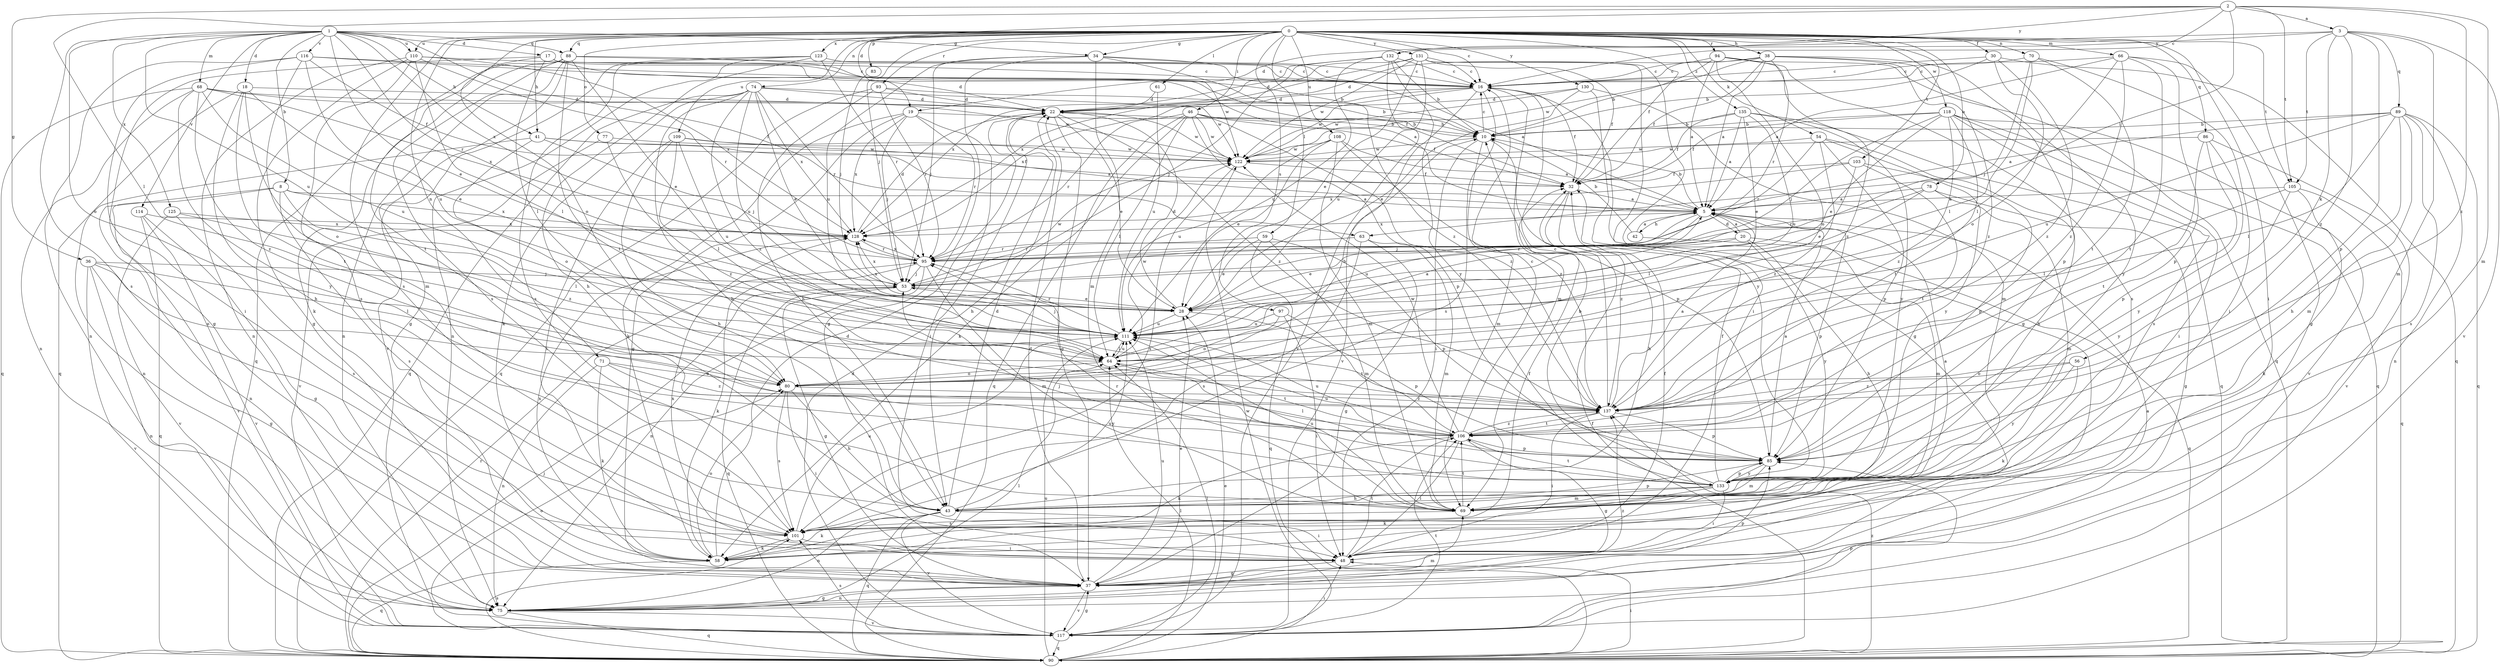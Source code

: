 strict digraph  {
0;
1;
2;
3;
5;
8;
10;
16;
17;
18;
19;
20;
22;
28;
30;
32;
34;
36;
37;
38;
41;
42;
43;
46;
48;
53;
54;
56;
58;
59;
61;
63;
64;
66;
68;
69;
70;
71;
74;
75;
77;
78;
80;
83;
85;
86;
88;
89;
90;
93;
94;
95;
97;
101;
103;
105;
106;
108;
109;
110;
111;
114;
116;
117;
118;
122;
123;
125;
128;
130;
131;
132;
133;
135;
137;
0 -> 16  [label=c];
0 -> 30  [label=f];
0 -> 32  [label=f];
0 -> 34  [label=g];
0 -> 38  [label=h];
0 -> 41  [label=h];
0 -> 46  [label=i];
0 -> 48  [label=i];
0 -> 53  [label=j];
0 -> 54  [label=k];
0 -> 59  [label=l];
0 -> 61  [label=l];
0 -> 66  [label=m];
0 -> 70  [label=n];
0 -> 71  [label=n];
0 -> 74  [label=n];
0 -> 77  [label=o];
0 -> 78  [label=o];
0 -> 80  [label=o];
0 -> 83  [label=p];
0 -> 86  [label=q];
0 -> 88  [label=q];
0 -> 93  [label=r];
0 -> 94  [label=r];
0 -> 97  [label=s];
0 -> 101  [label=s];
0 -> 103  [label=t];
0 -> 105  [label=t];
0 -> 108  [label=u];
0 -> 109  [label=u];
0 -> 110  [label=u];
0 -> 118  [label=w];
0 -> 123  [label=x];
0 -> 130  [label=y];
0 -> 131  [label=y];
0 -> 135  [label=z];
1 -> 8  [label=b];
1 -> 17  [label=d];
1 -> 18  [label=d];
1 -> 28  [label=e];
1 -> 34  [label=g];
1 -> 41  [label=h];
1 -> 63  [label=l];
1 -> 68  [label=m];
1 -> 80  [label=o];
1 -> 88  [label=q];
1 -> 95  [label=r];
1 -> 101  [label=s];
1 -> 110  [label=u];
1 -> 111  [label=u];
1 -> 114  [label=v];
1 -> 116  [label=v];
1 -> 125  [label=x];
1 -> 128  [label=x];
2 -> 3  [label=a];
2 -> 16  [label=c];
2 -> 19  [label=d];
2 -> 36  [label=g];
2 -> 63  [label=l];
2 -> 64  [label=l];
2 -> 69  [label=m];
2 -> 105  [label=t];
2 -> 132  [label=y];
2 -> 137  [label=z];
3 -> 19  [label=d];
3 -> 56  [label=k];
3 -> 69  [label=m];
3 -> 85  [label=p];
3 -> 89  [label=q];
3 -> 105  [label=t];
3 -> 117  [label=v];
3 -> 132  [label=y];
3 -> 137  [label=z];
5 -> 10  [label=b];
5 -> 20  [label=d];
5 -> 42  [label=h];
5 -> 53  [label=j];
5 -> 85  [label=p];
5 -> 111  [label=u];
5 -> 128  [label=x];
8 -> 5  [label=a];
8 -> 75  [label=n];
8 -> 101  [label=s];
8 -> 117  [label=v];
8 -> 128  [label=x];
8 -> 137  [label=z];
10 -> 16  [label=c];
10 -> 48  [label=i];
10 -> 69  [label=m];
10 -> 85  [label=p];
10 -> 122  [label=w];
16 -> 22  [label=d];
16 -> 32  [label=f];
16 -> 37  [label=g];
16 -> 69  [label=m];
16 -> 101  [label=s];
16 -> 117  [label=v];
16 -> 122  [label=w];
16 -> 128  [label=x];
17 -> 5  [label=a];
17 -> 10  [label=b];
17 -> 16  [label=c];
17 -> 32  [label=f];
17 -> 37  [label=g];
17 -> 64  [label=l];
17 -> 106  [label=t];
18 -> 22  [label=d];
18 -> 28  [label=e];
18 -> 43  [label=h];
18 -> 80  [label=o];
18 -> 90  [label=q];
18 -> 106  [label=t];
19 -> 10  [label=b];
19 -> 37  [label=g];
19 -> 48  [label=i];
19 -> 53  [label=j];
19 -> 58  [label=k];
19 -> 95  [label=r];
19 -> 128  [label=x];
20 -> 5  [label=a];
20 -> 28  [label=e];
20 -> 43  [label=h];
20 -> 69  [label=m];
20 -> 95  [label=r];
20 -> 133  [label=y];
22 -> 10  [label=b];
22 -> 28  [label=e];
22 -> 37  [label=g];
22 -> 43  [label=h];
22 -> 122  [label=w];
22 -> 137  [label=z];
28 -> 22  [label=d];
28 -> 85  [label=p];
28 -> 111  [label=u];
28 -> 128  [label=x];
30 -> 10  [label=b];
30 -> 16  [label=c];
30 -> 80  [label=o];
30 -> 90  [label=q];
30 -> 137  [label=z];
32 -> 5  [label=a];
32 -> 43  [label=h];
32 -> 137  [label=z];
34 -> 5  [label=a];
34 -> 16  [label=c];
34 -> 37  [label=g];
34 -> 53  [label=j];
34 -> 69  [label=m];
34 -> 111  [label=u];
34 -> 137  [label=z];
36 -> 37  [label=g];
36 -> 53  [label=j];
36 -> 64  [label=l];
36 -> 75  [label=n];
36 -> 80  [label=o];
36 -> 117  [label=v];
37 -> 22  [label=d];
37 -> 28  [label=e];
37 -> 75  [label=n];
37 -> 85  [label=p];
37 -> 111  [label=u];
37 -> 117  [label=v];
38 -> 5  [label=a];
38 -> 16  [label=c];
38 -> 22  [label=d];
38 -> 32  [label=f];
38 -> 85  [label=p];
38 -> 95  [label=r];
38 -> 122  [label=w];
38 -> 133  [label=y];
38 -> 137  [label=z];
41 -> 32  [label=f];
41 -> 53  [label=j];
41 -> 75  [label=n];
41 -> 80  [label=o];
41 -> 122  [label=w];
42 -> 5  [label=a];
42 -> 10  [label=b];
42 -> 90  [label=q];
43 -> 22  [label=d];
43 -> 48  [label=i];
43 -> 58  [label=k];
43 -> 75  [label=n];
43 -> 85  [label=p];
43 -> 90  [label=q];
43 -> 111  [label=u];
43 -> 117  [label=v];
46 -> 10  [label=b];
46 -> 32  [label=f];
46 -> 58  [label=k];
46 -> 64  [label=l];
46 -> 85  [label=p];
46 -> 90  [label=q];
46 -> 95  [label=r];
46 -> 122  [label=w];
46 -> 137  [label=z];
48 -> 32  [label=f];
48 -> 37  [label=g];
48 -> 106  [label=t];
48 -> 128  [label=x];
53 -> 28  [label=e];
53 -> 37  [label=g];
53 -> 90  [label=q];
53 -> 122  [label=w];
53 -> 128  [label=x];
54 -> 43  [label=h];
54 -> 85  [label=p];
54 -> 95  [label=r];
54 -> 122  [label=w];
54 -> 133  [label=y];
54 -> 137  [label=z];
56 -> 58  [label=k];
56 -> 80  [label=o];
56 -> 133  [label=y];
56 -> 137  [label=z];
58 -> 22  [label=d];
58 -> 32  [label=f];
58 -> 80  [label=o];
58 -> 90  [label=q];
58 -> 128  [label=x];
59 -> 28  [label=e];
59 -> 69  [label=m];
59 -> 85  [label=p];
59 -> 90  [label=q];
59 -> 95  [label=r];
61 -> 22  [label=d];
61 -> 111  [label=u];
63 -> 37  [label=g];
63 -> 69  [label=m];
63 -> 95  [label=r];
63 -> 101  [label=s];
64 -> 80  [label=o];
64 -> 106  [label=t];
64 -> 111  [label=u];
64 -> 122  [label=w];
66 -> 5  [label=a];
66 -> 16  [label=c];
66 -> 37  [label=g];
66 -> 64  [label=l];
66 -> 85  [label=p];
66 -> 106  [label=t];
66 -> 137  [label=z];
68 -> 22  [label=d];
68 -> 75  [label=n];
68 -> 90  [label=q];
68 -> 111  [label=u];
68 -> 122  [label=w];
68 -> 128  [label=x];
68 -> 133  [label=y];
68 -> 137  [label=z];
69 -> 5  [label=a];
69 -> 95  [label=r];
69 -> 101  [label=s];
69 -> 106  [label=t];
69 -> 111  [label=u];
70 -> 16  [label=c];
70 -> 48  [label=i];
70 -> 53  [label=j];
70 -> 64  [label=l];
70 -> 106  [label=t];
71 -> 58  [label=k];
71 -> 75  [label=n];
71 -> 80  [label=o];
71 -> 133  [label=y];
71 -> 137  [label=z];
74 -> 22  [label=d];
74 -> 28  [label=e];
74 -> 43  [label=h];
74 -> 58  [label=k];
74 -> 90  [label=q];
74 -> 95  [label=r];
74 -> 111  [label=u];
74 -> 122  [label=w];
74 -> 128  [label=x];
74 -> 137  [label=z];
75 -> 5  [label=a];
75 -> 37  [label=g];
75 -> 64  [label=l];
75 -> 69  [label=m];
75 -> 90  [label=q];
75 -> 117  [label=v];
75 -> 137  [label=z];
77 -> 117  [label=v];
77 -> 122  [label=w];
77 -> 137  [label=z];
78 -> 5  [label=a];
78 -> 37  [label=g];
78 -> 64  [label=l];
78 -> 69  [label=m];
78 -> 95  [label=r];
80 -> 10  [label=b];
80 -> 43  [label=h];
80 -> 48  [label=i];
80 -> 101  [label=s];
80 -> 137  [label=z];
83 -> 53  [label=j];
85 -> 5  [label=a];
85 -> 64  [label=l];
85 -> 69  [label=m];
85 -> 111  [label=u];
85 -> 133  [label=y];
86 -> 85  [label=p];
86 -> 106  [label=t];
86 -> 117  [label=v];
86 -> 122  [label=w];
86 -> 133  [label=y];
88 -> 16  [label=c];
88 -> 28  [label=e];
88 -> 37  [label=g];
88 -> 58  [label=k];
88 -> 75  [label=n];
88 -> 90  [label=q];
88 -> 101  [label=s];
88 -> 106  [label=t];
88 -> 122  [label=w];
89 -> 5  [label=a];
89 -> 10  [label=b];
89 -> 43  [label=h];
89 -> 64  [label=l];
89 -> 69  [label=m];
89 -> 75  [label=n];
89 -> 90  [label=q];
89 -> 101  [label=s];
89 -> 111  [label=u];
90 -> 28  [label=e];
90 -> 32  [label=f];
90 -> 48  [label=i];
90 -> 53  [label=j];
90 -> 64  [label=l];
90 -> 95  [label=r];
90 -> 101  [label=s];
90 -> 111  [label=u];
90 -> 122  [label=w];
90 -> 137  [label=z];
93 -> 10  [label=b];
93 -> 22  [label=d];
93 -> 43  [label=h];
93 -> 90  [label=q];
93 -> 95  [label=r];
94 -> 5  [label=a];
94 -> 10  [label=b];
94 -> 16  [label=c];
94 -> 80  [label=o];
94 -> 90  [label=q];
94 -> 101  [label=s];
94 -> 137  [label=z];
95 -> 53  [label=j];
95 -> 58  [label=k];
95 -> 69  [label=m];
95 -> 75  [label=n];
95 -> 128  [label=x];
97 -> 48  [label=i];
97 -> 80  [label=o];
97 -> 106  [label=t];
97 -> 111  [label=u];
101 -> 48  [label=i];
101 -> 58  [label=k];
101 -> 111  [label=u];
103 -> 28  [label=e];
103 -> 32  [label=f];
103 -> 85  [label=p];
103 -> 106  [label=t];
103 -> 128  [label=x];
105 -> 5  [label=a];
105 -> 58  [label=k];
105 -> 64  [label=l];
105 -> 90  [label=q];
105 -> 133  [label=y];
106 -> 16  [label=c];
106 -> 37  [label=g];
106 -> 48  [label=i];
106 -> 58  [label=k];
106 -> 85  [label=p];
106 -> 111  [label=u];
106 -> 122  [label=w];
106 -> 137  [label=z];
108 -> 5  [label=a];
108 -> 28  [label=e];
108 -> 69  [label=m];
108 -> 111  [label=u];
108 -> 122  [label=w];
108 -> 137  [label=z];
109 -> 5  [label=a];
109 -> 43  [label=h];
109 -> 48  [label=i];
109 -> 64  [label=l];
109 -> 111  [label=u];
109 -> 122  [label=w];
110 -> 16  [label=c];
110 -> 37  [label=g];
110 -> 64  [label=l];
110 -> 75  [label=n];
110 -> 95  [label=r];
110 -> 101  [label=s];
110 -> 128  [label=x];
111 -> 5  [label=a];
111 -> 53  [label=j];
111 -> 64  [label=l];
111 -> 95  [label=r];
114 -> 37  [label=g];
114 -> 90  [label=q];
114 -> 117  [label=v];
114 -> 128  [label=x];
116 -> 16  [label=c];
116 -> 22  [label=d];
116 -> 32  [label=f];
116 -> 48  [label=i];
116 -> 69  [label=m];
116 -> 75  [label=n];
116 -> 111  [label=u];
117 -> 22  [label=d];
117 -> 37  [label=g];
117 -> 48  [label=i];
117 -> 64  [label=l];
117 -> 80  [label=o];
117 -> 85  [label=p];
117 -> 90  [label=q];
117 -> 101  [label=s];
117 -> 106  [label=t];
118 -> 10  [label=b];
118 -> 28  [label=e];
118 -> 32  [label=f];
118 -> 48  [label=i];
118 -> 53  [label=j];
118 -> 90  [label=q];
118 -> 101  [label=s];
118 -> 106  [label=t];
118 -> 117  [label=v];
118 -> 137  [label=z];
122 -> 32  [label=f];
122 -> 101  [label=s];
123 -> 16  [label=c];
123 -> 43  [label=h];
123 -> 75  [label=n];
123 -> 95  [label=r];
123 -> 101  [label=s];
123 -> 117  [label=v];
125 -> 64  [label=l];
125 -> 101  [label=s];
125 -> 117  [label=v];
125 -> 128  [label=x];
128 -> 22  [label=d];
128 -> 95  [label=r];
130 -> 22  [label=d];
130 -> 28  [label=e];
130 -> 69  [label=m];
130 -> 122  [label=w];
130 -> 133  [label=y];
131 -> 16  [label=c];
131 -> 22  [label=d];
131 -> 28  [label=e];
131 -> 32  [label=f];
131 -> 37  [label=g];
131 -> 48  [label=i];
131 -> 111  [label=u];
131 -> 122  [label=w];
131 -> 128  [label=x];
132 -> 10  [label=b];
132 -> 16  [label=c];
132 -> 53  [label=j];
132 -> 111  [label=u];
132 -> 117  [label=v];
132 -> 128  [label=x];
132 -> 133  [label=y];
133 -> 10  [label=b];
133 -> 32  [label=f];
133 -> 43  [label=h];
133 -> 48  [label=i];
133 -> 53  [label=j];
133 -> 58  [label=k];
133 -> 69  [label=m];
133 -> 85  [label=p];
133 -> 106  [label=t];
135 -> 5  [label=a];
135 -> 10  [label=b];
135 -> 28  [label=e];
135 -> 32  [label=f];
135 -> 90  [label=q];
135 -> 111  [label=u];
135 -> 133  [label=y];
137 -> 5  [label=a];
137 -> 16  [label=c];
137 -> 48  [label=i];
137 -> 85  [label=p];
137 -> 106  [label=t];
}
